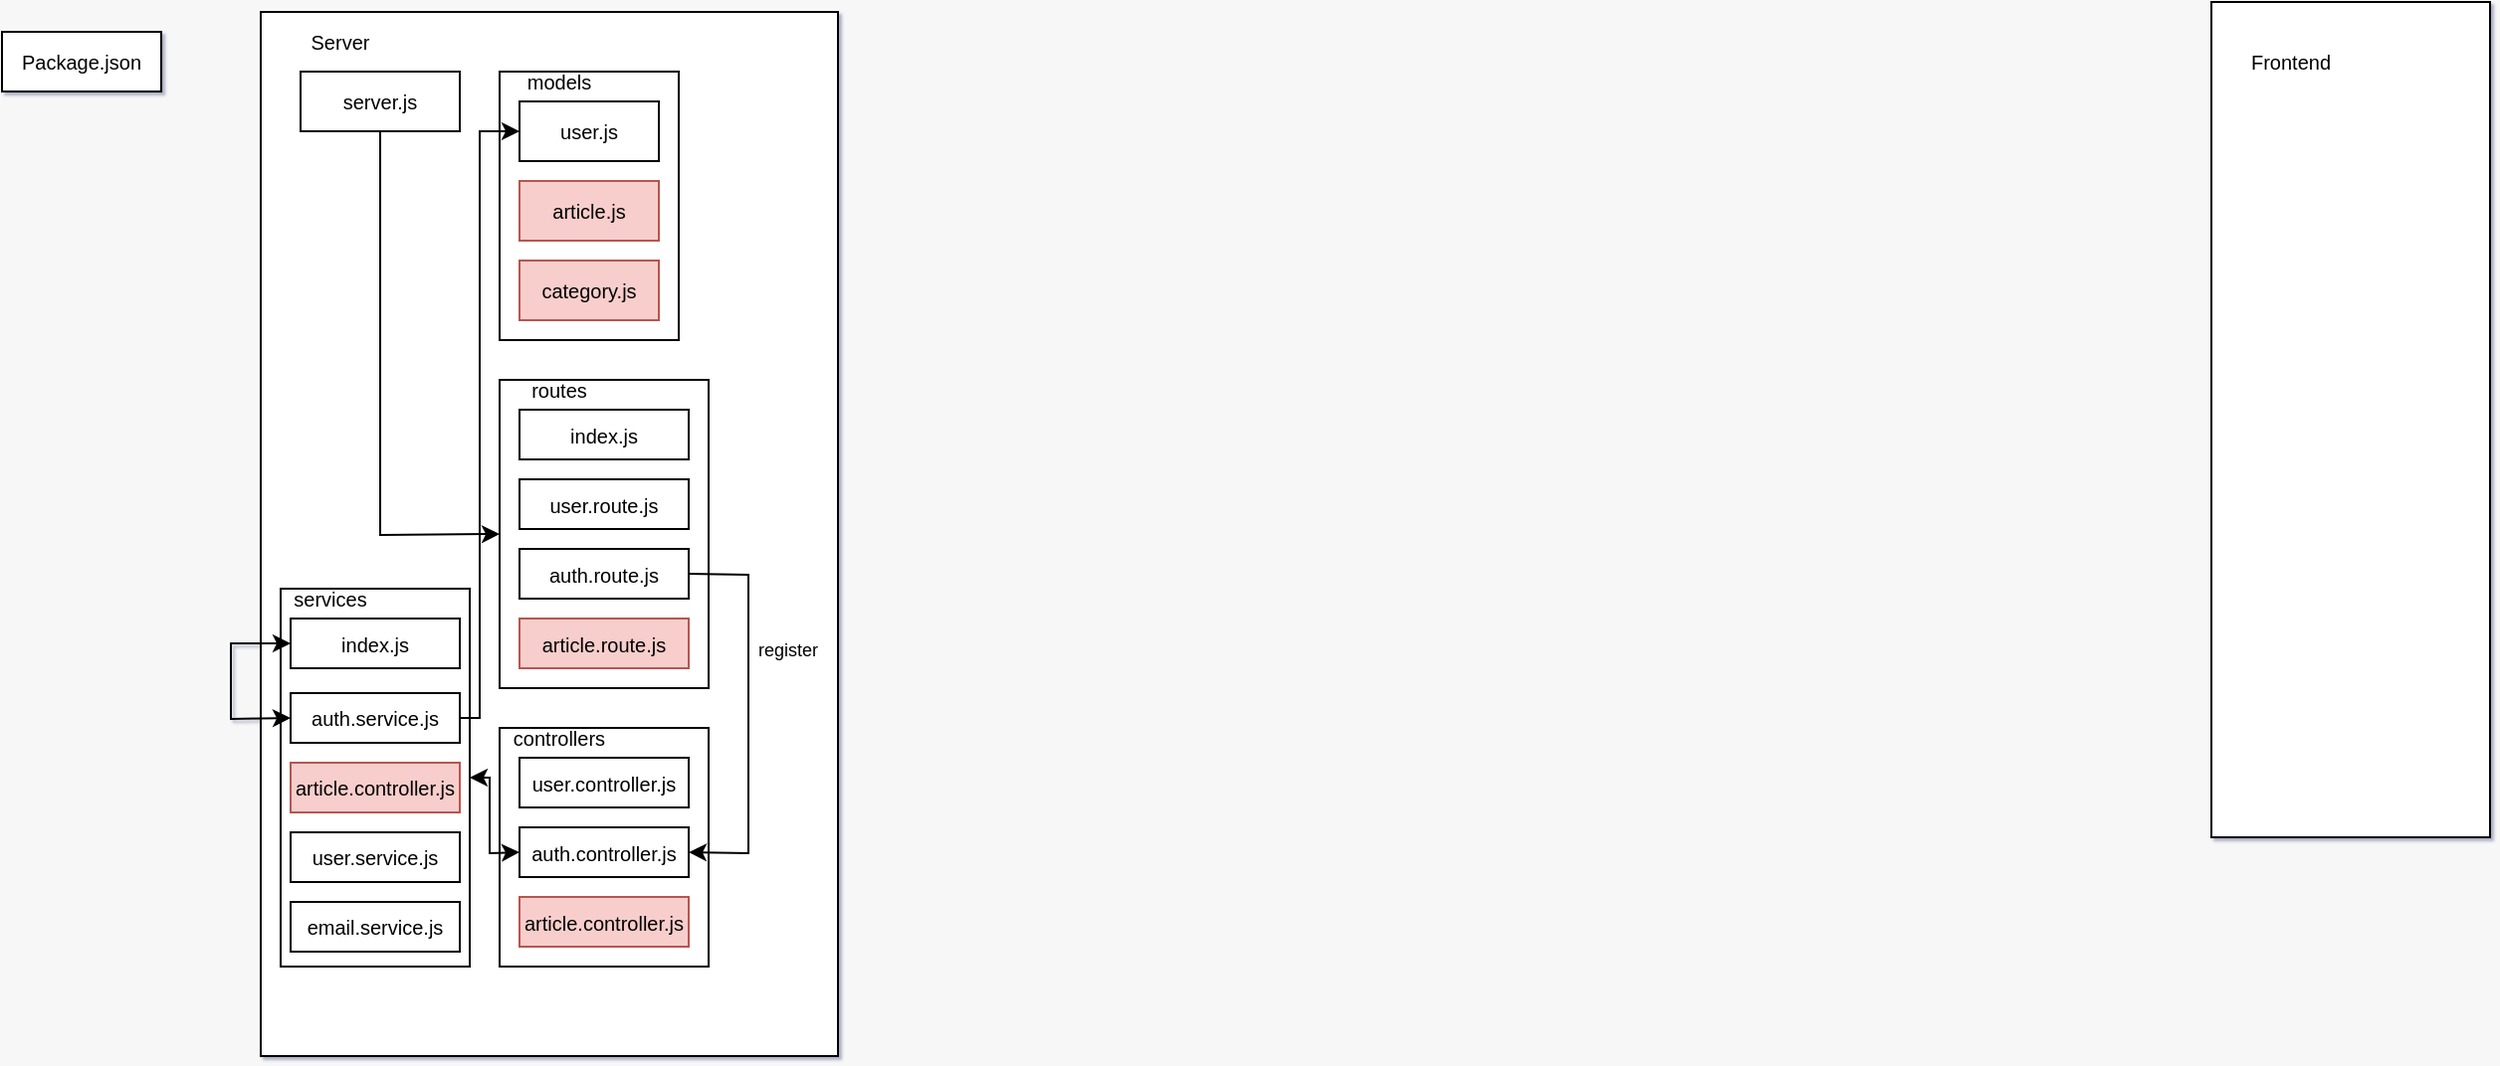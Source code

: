 <mxfile version="26.0.16">
  <diagram name="Page-1" id="dCp0Z4waHlUfVY6Fhiss">
    <mxGraphModel dx="633" dy="381" grid="1" gridSize="5" guides="1" tooltips="1" connect="1" arrows="1" fold="1" page="0" pageScale="1" pageWidth="3300" pageHeight="4681" background="#F7F7F7" math="0" shadow="1">
      <root>
        <mxCell id="0" />
        <mxCell id="1" parent="0" />
        <mxCell id="JyALi0fK_2BL6Teqb9gI-1" value="&lt;font&gt;Package.json&lt;/font&gt;" style="rounded=0;whiteSpace=wrap;html=1;fontSize=10;" parent="1" vertex="1">
          <mxGeometry x="50" y="50" width="80" height="30" as="geometry" />
        </mxCell>
        <mxCell id="JyALi0fK_2BL6Teqb9gI-2" value="" style="rounded=0;whiteSpace=wrap;html=1;fontSize=10;" parent="1" vertex="1">
          <mxGeometry x="180" y="40" width="290" height="525" as="geometry" />
        </mxCell>
        <mxCell id="JyALi0fK_2BL6Teqb9gI-3" value="Server" style="text;html=1;align=center;verticalAlign=middle;whiteSpace=wrap;rounded=0;fontSize=10;" parent="1" vertex="1">
          <mxGeometry x="190" y="40" width="60" height="30" as="geometry" />
        </mxCell>
        <mxCell id="JyALi0fK_2BL6Teqb9gI-4" value="" style="rounded=0;whiteSpace=wrap;html=1;fontSize=10;" parent="1" vertex="1">
          <mxGeometry x="1160" y="35" width="140" height="420" as="geometry" />
        </mxCell>
        <mxCell id="JyALi0fK_2BL6Teqb9gI-5" value="Frontend" style="text;html=1;align=center;verticalAlign=middle;whiteSpace=wrap;rounded=0;fontSize=10;" parent="1" vertex="1">
          <mxGeometry x="1170" y="50" width="60" height="30" as="geometry" />
        </mxCell>
        <mxCell id="JyALi0fK_2BL6Teqb9gI-6" value="server.js" style="rounded=0;whiteSpace=wrap;html=1;fontSize=10;" parent="1" vertex="1">
          <mxGeometry x="200" y="70" width="80" height="30" as="geometry" />
        </mxCell>
        <mxCell id="JTrbYuYFS1n6ePO4l3gh-1" value="" style="rounded=0;whiteSpace=wrap;html=1;fontSize=10;" vertex="1" parent="1">
          <mxGeometry x="300" y="70" width="90" height="135" as="geometry" />
        </mxCell>
        <mxCell id="JTrbYuYFS1n6ePO4l3gh-2" value="models" style="text;html=1;align=center;verticalAlign=middle;whiteSpace=wrap;rounded=0;fontSize=10;" vertex="1" parent="1">
          <mxGeometry x="300" y="60" width="60" height="30" as="geometry" />
        </mxCell>
        <mxCell id="JTrbYuYFS1n6ePO4l3gh-3" value="&lt;font&gt;user.js&lt;/font&gt;" style="rounded=0;whiteSpace=wrap;html=1;fontSize=10;" vertex="1" parent="1">
          <mxGeometry x="310" y="85" width="70" height="30" as="geometry" />
        </mxCell>
        <mxCell id="JTrbYuYFS1n6ePO4l3gh-4" value="article.js" style="rounded=0;whiteSpace=wrap;html=1;fontSize=10;fillColor=#f8cecc;strokeColor=#b85450;" vertex="1" parent="1">
          <mxGeometry x="310" y="125" width="70" height="30" as="geometry" />
        </mxCell>
        <mxCell id="JTrbYuYFS1n6ePO4l3gh-5" value="category.js" style="rounded=0;whiteSpace=wrap;html=1;fontSize=10;fillColor=#f8cecc;strokeColor=#b85450;" vertex="1" parent="1">
          <mxGeometry x="310" y="165" width="70" height="30" as="geometry" />
        </mxCell>
        <mxCell id="JTrbYuYFS1n6ePO4l3gh-6" value="" style="rounded=0;whiteSpace=wrap;html=1;fontSize=10;" vertex="1" parent="1">
          <mxGeometry x="300" y="225" width="105" height="155" as="geometry" />
        </mxCell>
        <mxCell id="JTrbYuYFS1n6ePO4l3gh-7" value="&lt;font&gt;routes&lt;/font&gt;" style="text;html=1;align=center;verticalAlign=middle;whiteSpace=wrap;rounded=0;fontSize=10;" vertex="1" parent="1">
          <mxGeometry x="300" y="215" width="60" height="30" as="geometry" />
        </mxCell>
        <mxCell id="JTrbYuYFS1n6ePO4l3gh-8" value="index.js" style="rounded=0;whiteSpace=wrap;html=1;fontSize=10;" vertex="1" parent="1">
          <mxGeometry x="310" y="240" width="85" height="25" as="geometry" />
        </mxCell>
        <mxCell id="JTrbYuYFS1n6ePO4l3gh-9" value="user.route.js" style="rounded=0;whiteSpace=wrap;html=1;fontSize=10;" vertex="1" parent="1">
          <mxGeometry x="310" y="275" width="85" height="25" as="geometry" />
        </mxCell>
        <mxCell id="JTrbYuYFS1n6ePO4l3gh-11" value="auth.route.js" style="rounded=0;whiteSpace=wrap;html=1;fontSize=10;" vertex="1" parent="1">
          <mxGeometry x="310" y="310" width="85" height="25" as="geometry" />
        </mxCell>
        <mxCell id="JTrbYuYFS1n6ePO4l3gh-12" value="&lt;font style=&quot;font-size: 10px;&quot;&gt;article.route.js&lt;/font&gt;" style="rounded=0;whiteSpace=wrap;html=1;fillColor=#f8cecc;strokeColor=#b85450;" vertex="1" parent="1">
          <mxGeometry x="310" y="345" width="85" height="25" as="geometry" />
        </mxCell>
        <mxCell id="JTrbYuYFS1n6ePO4l3gh-13" value="" style="endArrow=classic;html=1;rounded=0;exitX=0.5;exitY=1;exitDx=0;exitDy=0;entryX=0;entryY=0.5;entryDx=0;entryDy=0;" edge="1" parent="1" source="JyALi0fK_2BL6Teqb9gI-6" target="JTrbYuYFS1n6ePO4l3gh-6">
          <mxGeometry width="50" height="50" relative="1" as="geometry">
            <mxPoint x="210" y="230" as="sourcePoint" />
            <mxPoint x="260" y="180" as="targetPoint" />
            <Array as="points">
              <mxPoint x="240" y="303" />
            </Array>
          </mxGeometry>
        </mxCell>
        <mxCell id="JTrbYuYFS1n6ePO4l3gh-14" value="" style="rounded=0;whiteSpace=wrap;html=1;fontSize=10;" vertex="1" parent="1">
          <mxGeometry x="300" y="400" width="105" height="120" as="geometry" />
        </mxCell>
        <mxCell id="JTrbYuYFS1n6ePO4l3gh-15" value="&lt;font&gt;controllers&lt;/font&gt;" style="text;html=1;align=center;verticalAlign=middle;whiteSpace=wrap;rounded=0;fontSize=10;" vertex="1" parent="1">
          <mxGeometry x="300" y="390" width="60" height="30" as="geometry" />
        </mxCell>
        <mxCell id="JTrbYuYFS1n6ePO4l3gh-17" value="user.controller.js" style="rounded=0;whiteSpace=wrap;html=1;fontSize=10;" vertex="1" parent="1">
          <mxGeometry x="310" y="415" width="85" height="25" as="geometry" />
        </mxCell>
        <mxCell id="JTrbYuYFS1n6ePO4l3gh-18" value="auth.controller.js" style="rounded=0;whiteSpace=wrap;html=1;fontSize=10;" vertex="1" parent="1">
          <mxGeometry x="310" y="450" width="85" height="25" as="geometry" />
        </mxCell>
        <mxCell id="JTrbYuYFS1n6ePO4l3gh-19" value="&lt;font style=&quot;font-size: 10px;&quot;&gt;article.controller.js&lt;/font&gt;" style="rounded=0;whiteSpace=wrap;html=1;fillColor=#f8cecc;strokeColor=#b85450;" vertex="1" parent="1">
          <mxGeometry x="310" y="485" width="85" height="25" as="geometry" />
        </mxCell>
        <mxCell id="JTrbYuYFS1n6ePO4l3gh-20" value="" style="endArrow=classic;html=1;rounded=0;exitX=1;exitY=0.5;exitDx=0;exitDy=0;entryX=1;entryY=0.5;entryDx=0;entryDy=0;" edge="1" parent="1" source="JTrbYuYFS1n6ePO4l3gh-11" target="JTrbYuYFS1n6ePO4l3gh-18">
          <mxGeometry width="50" height="50" relative="1" as="geometry">
            <mxPoint x="230" y="405" as="sourcePoint" />
            <mxPoint x="280" y="355" as="targetPoint" />
            <Array as="points">
              <mxPoint x="425" y="323" />
              <mxPoint x="425" y="463" />
            </Array>
          </mxGeometry>
        </mxCell>
        <mxCell id="JTrbYuYFS1n6ePO4l3gh-21" value="&lt;font style=&quot;font-size: 9px;&quot;&gt;register&lt;/font&gt;" style="text;html=1;align=center;verticalAlign=middle;whiteSpace=wrap;rounded=0;" vertex="1" parent="1">
          <mxGeometry x="415" y="345" width="60" height="30" as="geometry" />
        </mxCell>
        <mxCell id="JTrbYuYFS1n6ePO4l3gh-22" value="" style="rounded=0;whiteSpace=wrap;html=1;" vertex="1" parent="1">
          <mxGeometry x="190" y="330" width="95" height="190" as="geometry" />
        </mxCell>
        <mxCell id="JTrbYuYFS1n6ePO4l3gh-23" value="&lt;font style=&quot;font-size: 10px;&quot;&gt;services&lt;/font&gt;" style="text;html=1;align=center;verticalAlign=middle;whiteSpace=wrap;rounded=0;" vertex="1" parent="1">
          <mxGeometry x="185" y="320" width="60" height="30" as="geometry" />
        </mxCell>
        <mxCell id="JTrbYuYFS1n6ePO4l3gh-24" value="index.js" style="rounded=0;whiteSpace=wrap;html=1;fontSize=10;" vertex="1" parent="1">
          <mxGeometry x="195" y="345" width="85" height="25" as="geometry" />
        </mxCell>
        <mxCell id="JTrbYuYFS1n6ePO4l3gh-25" value="auth.service.js" style="rounded=0;whiteSpace=wrap;html=1;fontSize=10;" vertex="1" parent="1">
          <mxGeometry x="195" y="382.5" width="85" height="25" as="geometry" />
        </mxCell>
        <mxCell id="JTrbYuYFS1n6ePO4l3gh-26" value="" style="endArrow=classic;startArrow=classic;html=1;rounded=0;entryX=0;entryY=0.5;entryDx=0;entryDy=0;exitX=0;exitY=0.5;exitDx=0;exitDy=0;" edge="1" parent="1" source="JTrbYuYFS1n6ePO4l3gh-25" target="JTrbYuYFS1n6ePO4l3gh-24">
          <mxGeometry width="50" height="50" relative="1" as="geometry">
            <mxPoint x="95" y="402.5" as="sourcePoint" />
            <mxPoint x="145" y="352.5" as="targetPoint" />
            <Array as="points">
              <mxPoint x="165" y="395.5" />
              <mxPoint x="165" y="357.5" />
            </Array>
          </mxGeometry>
        </mxCell>
        <mxCell id="JTrbYuYFS1n6ePO4l3gh-27" value="" style="endArrow=classic;startArrow=classic;html=1;rounded=0;entryX=0;entryY=0.5;entryDx=0;entryDy=0;exitX=1;exitY=0.5;exitDx=0;exitDy=0;" edge="1" parent="1" source="JTrbYuYFS1n6ePO4l3gh-22" target="JTrbYuYFS1n6ePO4l3gh-18">
          <mxGeometry width="50" height="50" relative="1" as="geometry">
            <mxPoint x="100" y="485" as="sourcePoint" />
            <mxPoint x="150" y="435" as="targetPoint" />
            <Array as="points">
              <mxPoint x="295" y="425" />
              <mxPoint x="295" y="463" />
            </Array>
          </mxGeometry>
        </mxCell>
        <mxCell id="JTrbYuYFS1n6ePO4l3gh-28" value="user.service.js" style="rounded=0;whiteSpace=wrap;html=1;fontSize=10;" vertex="1" parent="1">
          <mxGeometry x="195" y="452.5" width="85" height="25" as="geometry" />
        </mxCell>
        <mxCell id="JTrbYuYFS1n6ePO4l3gh-29" value="&lt;font style=&quot;font-size: 10px;&quot;&gt;article.controller.js&lt;/font&gt;" style="rounded=0;whiteSpace=wrap;html=1;fillColor=#f8cecc;strokeColor=#b85450;" vertex="1" parent="1">
          <mxGeometry x="195" y="417.5" width="85" height="25" as="geometry" />
        </mxCell>
        <mxCell id="JTrbYuYFS1n6ePO4l3gh-30" value="email.service.js" style="rounded=0;whiteSpace=wrap;html=1;fontSize=10;" vertex="1" parent="1">
          <mxGeometry x="195" y="487.5" width="85" height="25" as="geometry" />
        </mxCell>
        <mxCell id="JTrbYuYFS1n6ePO4l3gh-31" value="" style="endArrow=classic;html=1;rounded=0;entryX=0;entryY=0.5;entryDx=0;entryDy=0;exitX=1;exitY=0.5;exitDx=0;exitDy=0;" edge="1" parent="1" source="JTrbYuYFS1n6ePO4l3gh-25" target="JTrbYuYFS1n6ePO4l3gh-3">
          <mxGeometry width="50" height="50" relative="1" as="geometry">
            <mxPoint x="85" y="310" as="sourcePoint" />
            <mxPoint x="135" y="260" as="targetPoint" />
            <Array as="points">
              <mxPoint x="290" y="395" />
              <mxPoint x="290" y="100" />
            </Array>
          </mxGeometry>
        </mxCell>
      </root>
    </mxGraphModel>
  </diagram>
</mxfile>
